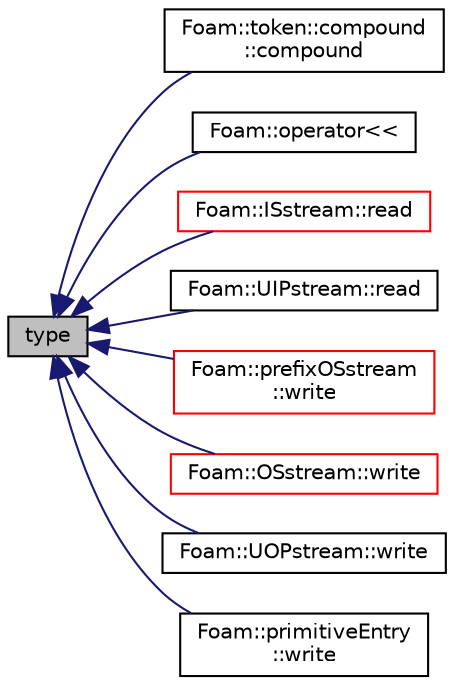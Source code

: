 digraph "type"
{
  bgcolor="transparent";
  edge [fontname="Helvetica",fontsize="10",labelfontname="Helvetica",labelfontsize="10"];
  node [fontname="Helvetica",fontsize="10",shape=record];
  rankdir="LR";
  Node1 [label="type",height=0.2,width=0.4,color="black", fillcolor="grey75", style="filled", fontcolor="black"];
  Node1 -> Node2 [dir="back",color="midnightblue",fontsize="10",style="solid",fontname="Helvetica"];
  Node2 [label="Foam::token::compound\l::compound",height=0.2,width=0.4,color="black",URL="$a00333.html#a73a0e0103a597c22c270606809833aa4",tooltip="Construct null. "];
  Node1 -> Node3 [dir="back",color="midnightblue",fontsize="10",style="solid",fontname="Helvetica"];
  Node3 [label="Foam::operator\<\<",height=0.2,width=0.4,color="black",URL="$a10758.html#a609e356ecf969e67ae8ffc4d99dc9c64"];
  Node1 -> Node4 [dir="back",color="midnightblue",fontsize="10",style="solid",fontname="Helvetica"];
  Node4 [label="Foam::ISstream::read",height=0.2,width=0.4,color="red",URL="$a01200.html#a3d4b02e5b143d1a4ba9a5b34f11b4ed1",tooltip="Return next token from stream. "];
  Node1 -> Node5 [dir="back",color="midnightblue",fontsize="10",style="solid",fontname="Helvetica"];
  Node5 [label="Foam::UIPstream::read",height=0.2,width=0.4,color="black",URL="$a02748.html#a3d4b02e5b143d1a4ba9a5b34f11b4ed1",tooltip="Return next token from stream. "];
  Node1 -> Node6 [dir="back",color="midnightblue",fontsize="10",style="solid",fontname="Helvetica"];
  Node6 [label="Foam::prefixOSstream\l::write",height=0.2,width=0.4,color="red",URL="$a01958.html#a52c3f56f115b2b9b1b7db001a3784003",tooltip="Write next token to stream. "];
  Node1 -> Node7 [dir="back",color="midnightblue",fontsize="10",style="solid",fontname="Helvetica"];
  Node7 [label="Foam::OSstream::write",height=0.2,width=0.4,color="red",URL="$a01741.html#a52c3f56f115b2b9b1b7db001a3784003",tooltip="Write next token to stream. "];
  Node1 -> Node8 [dir="back",color="midnightblue",fontsize="10",style="solid",fontname="Helvetica"];
  Node8 [label="Foam::UOPstream::write",height=0.2,width=0.4,color="black",URL="$a02777.html#a52c3f56f115b2b9b1b7db001a3784003",tooltip="Write next token to stream. "];
  Node1 -> Node9 [dir="back",color="midnightblue",fontsize="10",style="solid",fontname="Helvetica"];
  Node9 [label="Foam::primitiveEntry\l::write",height=0.2,width=0.4,color="black",URL="$a01972.html#aabe3ca6c5535c5216fad0a8da611489e",tooltip="Write, optionally with contents only (no keyword, etc) "];
}
